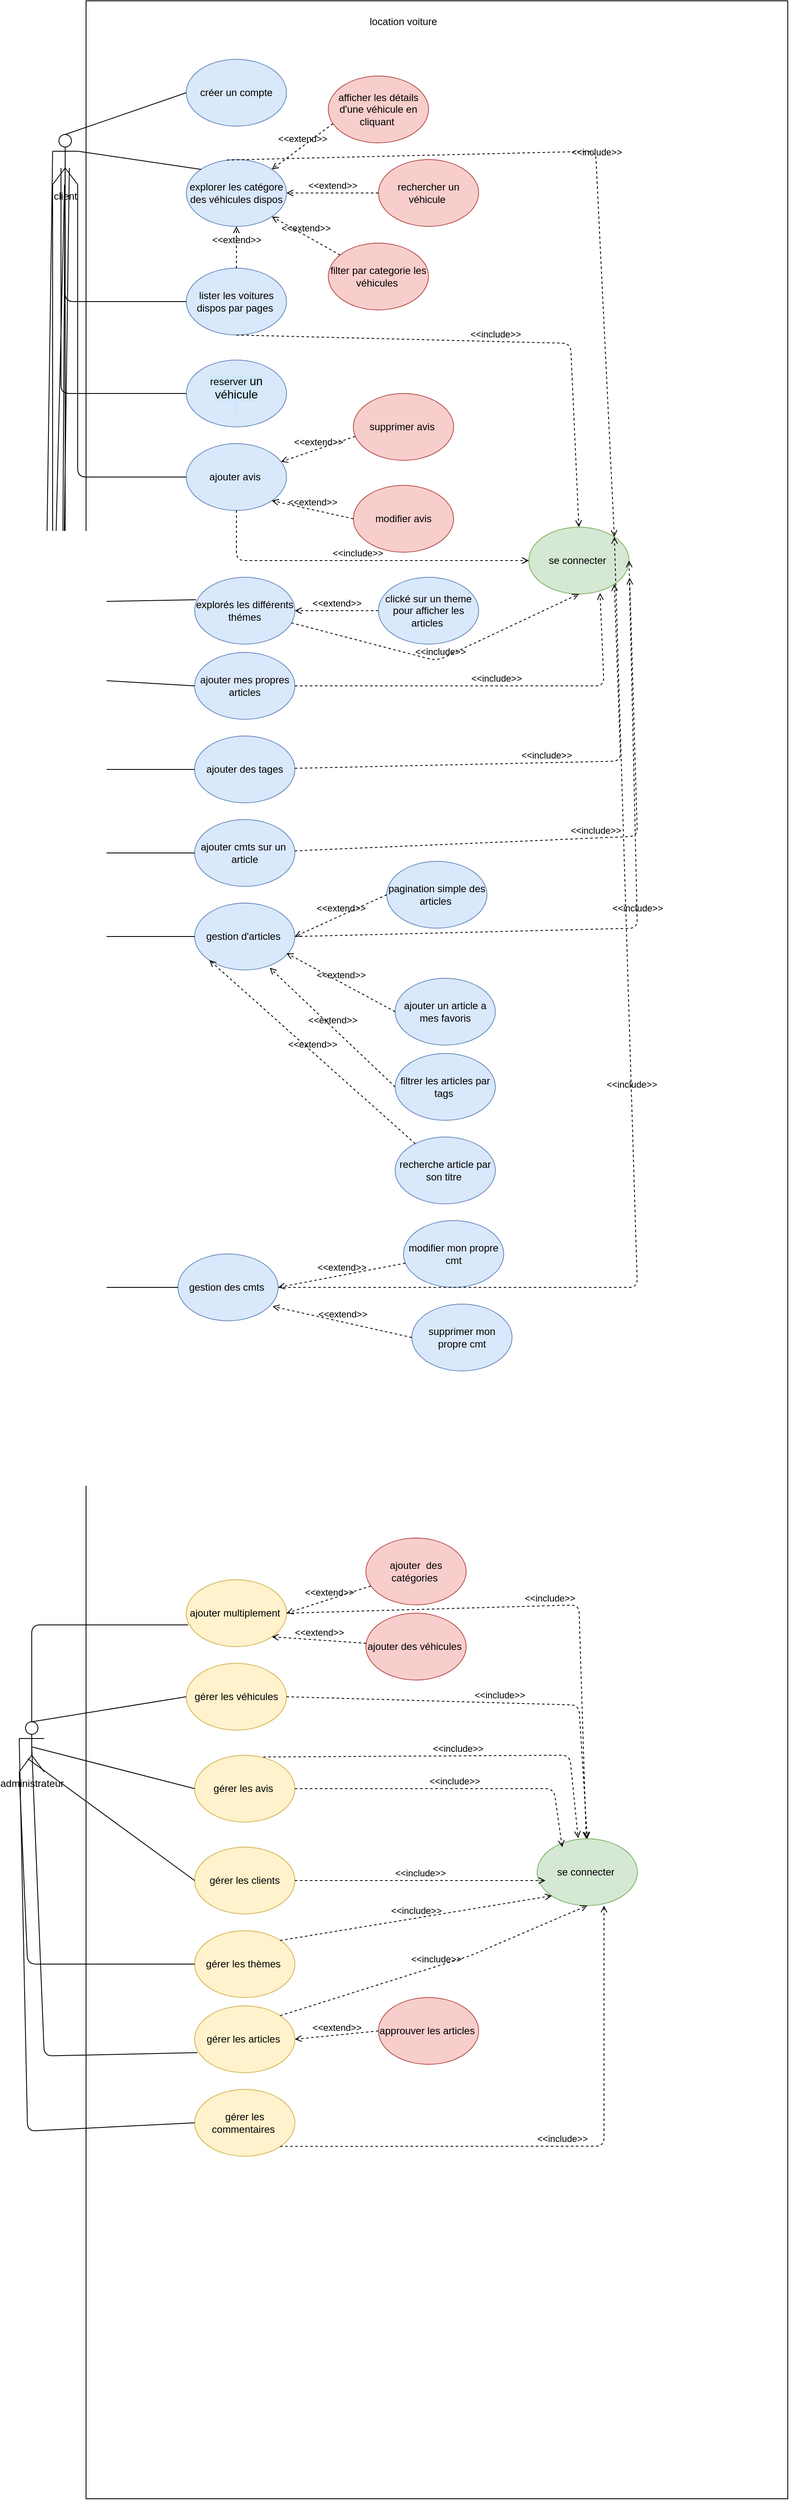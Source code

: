 <mxfile>
    <diagram id="fAA6A-x5xKtfqb4yVwIF" name="Page-1">
        <mxGraphModel dx="1513" dy="1024" grid="1" gridSize="10" guides="1" tooltips="1" connect="1" arrows="1" fold="1" page="1" pageScale="1" pageWidth="850" pageHeight="1100" math="0" shadow="0">
            <root>
                <mxCell id="0"/>
                <mxCell id="1" parent="0"/>
                <mxCell id="2" value="&lt;span style=&quot;color: rgba(0, 0, 0, 0); font-family: monospace; font-size: 0px; text-align: start;&quot;&gt;%3CmxGraphModel%3E%3Croot%3E%3CmxCell%20id%3D%220%22%2F%3E%3CmxCell%20id%3D%221%22%20parent%3D%220%22%2F%3E%3CmxCell%20id%3D%222%22%20value%3D%22reserver%26amp%3Bnbsp%3B%26lt%3Bspan%20style%3D%26quot%3Bfont-family%3A%20%26amp%3Bquot%3BNunito%20Sans%26amp%3Bquot%3B%2C%20sans-serif%3B%20font-size%3A%2014px%3B%20text-align%3A%20start%3B%20background-color%3A%20rgb(255%2C%20255%2C%20255)%3B%26quot%3B%26gt%3Bun%20v%C3%A9hicule%26lt%3B%2Fspan%26gt%3B%26lt%3Bbr%26gt%3B%26amp%3Bnbsp%3B%22%20style%3D%22ellipse%3BwhiteSpace%3Dwrap%3Bhtml%3D1%3B%22%20vertex%3D%221%22%20parent%3D%221%22%3E%3CmxGeometry%20x%3D%22230%22%20y%3D%22330%22%20width%3D%22120%22%20height%3D%2280%22%20as%3D%22geometry%22%2F%3E%3C%2FmxCell%3E%3C%2Froot%3E%3C%2FmxGraphModel%3E&lt;/span&gt;" style="rounded=0;whiteSpace=wrap;html=1;" parent="1" vertex="1">
                    <mxGeometry x="130" y="80" width="840" height="2990" as="geometry"/>
                </mxCell>
                <mxCell id="3" value="location voiture" style="text;html=1;strokeColor=none;fillColor=none;align=center;verticalAlign=middle;whiteSpace=wrap;rounded=0;" parent="1" vertex="1">
                    <mxGeometry x="465" y="90" width="90" height="30" as="geometry"/>
                </mxCell>
                <mxCell id="4" value="client" style="shape=umlActor;verticalLabelPosition=bottom;verticalAlign=top;html=1;outlineConnect=0;" parent="1" vertex="1">
                    <mxGeometry x="90" y="240" width="30" height="60" as="geometry"/>
                </mxCell>
                <mxCell id="5" value="créer un compte" style="ellipse;whiteSpace=wrap;html=1;fillColor=#dae8fc;strokeColor=#6c8ebf;" parent="1" vertex="1">
                    <mxGeometry x="250" y="150" width="120" height="80" as="geometry"/>
                </mxCell>
                <mxCell id="6" value="explorer les catégore des véhicules dispos" style="ellipse;whiteSpace=wrap;html=1;fillColor=#dae8fc;strokeColor=#6c8ebf;" parent="1" vertex="1">
                    <mxGeometry x="250" y="270" width="120" height="80" as="geometry"/>
                </mxCell>
                <mxCell id="7" value="afficher les détails d'une véhicule en cliquant&amp;nbsp;&lt;span style=&quot;color: rgba(0, 0, 0, 0); font-family: monospace; font-size: 0px; text-align: start;&quot;&gt;%3CmxGraphModel%3E%3Croot%3E%3CmxCell%20id%3D%220%22%2F%3E%3CmxCell%20id%3D%221%22%20parent%3D%220%22%2F%3E%3CmxCell%20id%3D%222%22%20value%3D%22%22%20style%3D%22ellipse%3BwhiteSpace%3Dwrap%3Bhtml%3D1%3B%22%20vertex%3D%221%22%20parent%3D%221%22%3E%3CmxGeometry%20x%3D%22230%22%20y%3D%22140%22%20width%3D%22120%22%20height%3D%2280%22%20as%3D%22geometry%22%2F%3E%3C%2FmxCell%3E%3C%2Froot%3E%3C%2FmxGraphModel%3E&lt;/span&gt;" style="ellipse;whiteSpace=wrap;html=1;fillColor=#f8cecc;strokeColor=#b85450;" parent="1" vertex="1">
                    <mxGeometry x="420" y="170" width="120" height="80" as="geometry"/>
                </mxCell>
                <mxCell id="8" value="rechercher un véhicule&amp;nbsp;&lt;span style=&quot;color: rgba(0, 0, 0, 0); font-family: monospace; font-size: 0px; text-align: start;&quot;&gt;%3CmxGraphModel%3E%3Croot%3E%3CmxCell%20id%3D%220%22%2F%3E%3CmxCell%20id%3D%221%22%20parent%3D%220%22%2F%3E%3CmxCell%20id%3D%222%22%20value%3D%22reserver%26amp%3Bnbsp%3B%26lt%3Bspan%20style%3D%26quot%3Bfont-family%3A%20%26amp%3Bquot%3BNunito%20Sans%26amp%3Bquot%3B%2C%20sans-serif%3B%20font-size%3A%2014px%3B%20text-align%3A%20start%3B%20background-color%3A%20rgb(255%2C%20255%2C%20255)%3B%26quot%3B%26gt%3Bun%20v%C3%A9hicule%26lt%3B%2Fspan%26gt%3B%26lt%3Bbr%26gt%3B%26amp%3Bnbsp%3B%22%20style%3D%22ellipse%3BwhiteSpace%3Dwrap%3Bhtml%3D1%3B%22%20vertex%3D%221%22%20parent%3D%221%22%3E%3CmxGeometry%20x%3D%22230%22%20y%3D%22330%22%20width%3D%22120%22%20height%3D%2280%22%20as%3D%22geometry%22%2F%3E%3C%2FmxCell%3E%3C%2Froot%3E%3C%2FmxGraphModel%3E&lt;/span&gt;" style="ellipse;whiteSpace=wrap;html=1;fillColor=#f8cecc;strokeColor=#b85450;" parent="1" vertex="1">
                    <mxGeometry x="480" y="270" width="120" height="80" as="geometry"/>
                </mxCell>
                <mxCell id="9" value="&lt;span style=&quot;background-color: rgb(205, 232, 249);&quot;&gt;reserver&amp;nbsp;&lt;span style=&quot;font-family: &amp;quot;Nunito Sans&amp;quot;, sans-serif; font-size: 14px; text-align: start;&quot;&gt;un véhicule&lt;/span&gt;&lt;br&gt;&amp;nbsp;&lt;/span&gt;" style="ellipse;whiteSpace=wrap;html=1;fillColor=#dae8fc;strokeColor=#6c8ebf;" parent="1" vertex="1">
                    <mxGeometry x="250" y="510" width="120" height="80" as="geometry"/>
                </mxCell>
                <mxCell id="10" value="filter par categorie les véhicules&amp;nbsp;" style="ellipse;whiteSpace=wrap;html=1;fillColor=#f8cecc;strokeColor=#b85450;" parent="1" vertex="1">
                    <mxGeometry x="420" y="370" width="120" height="80" as="geometry"/>
                </mxCell>
                <mxCell id="11" value="ajouter avis&amp;nbsp;" style="ellipse;whiteSpace=wrap;html=1;fillColor=#dae8fc;strokeColor=#6c8ebf;" parent="1" vertex="1">
                    <mxGeometry x="250" y="610" width="120" height="80" as="geometry"/>
                </mxCell>
                <mxCell id="12" value="lister les voitures dispos par pages&amp;nbsp;" style="ellipse;whiteSpace=wrap;html=1;fillColor=#dae8fc;strokeColor=#6c8ebf;" parent="1" vertex="1">
                    <mxGeometry x="250" y="400" width="120" height="80" as="geometry"/>
                </mxCell>
                <mxCell id="13" value="supprimer avis&amp;nbsp;" style="ellipse;whiteSpace=wrap;html=1;fillColor=#f8cecc;strokeColor=#b85450;" parent="1" vertex="1">
                    <mxGeometry x="450" y="550" width="120" height="80" as="geometry"/>
                </mxCell>
                <mxCell id="14" value="modifier avis" style="ellipse;whiteSpace=wrap;html=1;fillColor=#f8cecc;strokeColor=#b85450;" parent="1" vertex="1">
                    <mxGeometry x="450" y="660" width="120" height="80" as="geometry"/>
                </mxCell>
                <mxCell id="15" value="administrateur" style="shape=umlActor;verticalLabelPosition=bottom;verticalAlign=top;html=1;outlineConnect=0;" parent="1" vertex="1">
                    <mxGeometry x="50" y="2140" width="30" height="60" as="geometry"/>
                </mxCell>
                <mxCell id="21" value="" style="endArrow=none;html=1;exitX=0.5;exitY=0;exitDx=0;exitDy=0;exitPerimeter=0;entryX=0;entryY=0.5;entryDx=0;entryDy=0;" parent="1" source="4" target="5" edge="1">
                    <mxGeometry width="50" height="50" relative="1" as="geometry">
                        <mxPoint x="370" y="460" as="sourcePoint"/>
                        <mxPoint x="420" y="410" as="targetPoint"/>
                    </mxGeometry>
                </mxCell>
                <mxCell id="22" value="" style="endArrow=none;html=1;exitX=1;exitY=0.333;exitDx=0;exitDy=0;exitPerimeter=0;entryX=0;entryY=0;entryDx=0;entryDy=0;" parent="1" source="4" target="6" edge="1">
                    <mxGeometry width="50" height="50" relative="1" as="geometry">
                        <mxPoint x="470" y="590" as="sourcePoint"/>
                        <mxPoint x="520" y="540" as="targetPoint"/>
                        <Array as="points"/>
                    </mxGeometry>
                </mxCell>
                <mxCell id="27" value="&amp;lt;&amp;lt;extend&amp;gt;&amp;gt;" style="html=1;verticalAlign=bottom;labelBackgroundColor=none;endArrow=open;endFill=0;dashed=1;entryX=1;entryY=0;entryDx=0;entryDy=0;exitX=0.046;exitY=0.713;exitDx=0;exitDy=0;exitPerimeter=0;" parent="1" source="7" target="6" edge="1">
                    <mxGeometry width="160" relative="1" as="geometry">
                        <mxPoint x="430" y="420" as="sourcePoint"/>
                        <mxPoint x="590" y="420" as="targetPoint"/>
                    </mxGeometry>
                </mxCell>
                <mxCell id="28" value="&amp;lt;&amp;lt;extend&amp;gt;&amp;gt;" style="html=1;verticalAlign=bottom;labelBackgroundColor=none;endArrow=open;endFill=0;dashed=1;entryX=1;entryY=0.5;entryDx=0;entryDy=0;exitX=0;exitY=0.5;exitDx=0;exitDy=0;" parent="1" source="8" target="6" edge="1">
                    <mxGeometry width="160" relative="1" as="geometry">
                        <mxPoint x="435.52" y="237.04" as="sourcePoint"/>
                        <mxPoint x="362.426" y="291.716" as="targetPoint"/>
                    </mxGeometry>
                </mxCell>
                <mxCell id="29" value="&amp;lt;&amp;lt;extend&amp;gt;&amp;gt;" style="html=1;verticalAlign=bottom;labelBackgroundColor=none;endArrow=open;endFill=0;dashed=1;entryX=1;entryY=1;entryDx=0;entryDy=0;" parent="1" source="10" target="6" edge="1">
                    <mxGeometry width="160" relative="1" as="geometry">
                        <mxPoint x="445.52" y="247.04" as="sourcePoint"/>
                        <mxPoint x="372.426" y="301.716" as="targetPoint"/>
                    </mxGeometry>
                </mxCell>
                <mxCell id="30" value="&amp;lt;&amp;lt;extend&amp;gt;&amp;gt;" style="html=1;verticalAlign=bottom;labelBackgroundColor=none;endArrow=open;endFill=0;dashed=1;entryX=0.5;entryY=1;entryDx=0;entryDy=0;exitX=0.5;exitY=0;exitDx=0;exitDy=0;" parent="1" source="12" target="6" edge="1">
                    <mxGeometry width="160" relative="1" as="geometry">
                        <mxPoint x="455.52" y="257.04" as="sourcePoint"/>
                        <mxPoint x="382.426" y="311.716" as="targetPoint"/>
                    </mxGeometry>
                </mxCell>
                <mxCell id="31" value="&amp;lt;&amp;lt;extend&amp;gt;&amp;gt;" style="html=1;verticalAlign=bottom;labelBackgroundColor=none;endArrow=open;endFill=0;dashed=1;exitX=0.018;exitY=0.642;exitDx=0;exitDy=0;exitPerimeter=0;" parent="1" source="13" target="11" edge="1">
                    <mxGeometry width="160" relative="1" as="geometry">
                        <mxPoint x="510" y="530" as="sourcePoint"/>
                        <mxPoint x="670" y="530" as="targetPoint"/>
                    </mxGeometry>
                </mxCell>
                <mxCell id="32" value="&amp;lt;&amp;lt;extend&amp;gt;&amp;gt;" style="html=1;verticalAlign=bottom;labelBackgroundColor=none;endArrow=open;endFill=0;dashed=1;entryX=1;entryY=1;entryDx=0;entryDy=0;exitX=0;exitY=0.5;exitDx=0;exitDy=0;" parent="1" source="14" target="11" edge="1">
                    <mxGeometry width="160" relative="1" as="geometry">
                        <mxPoint x="465.52" y="267.04" as="sourcePoint"/>
                        <mxPoint x="392.426" y="321.716" as="targetPoint"/>
                    </mxGeometry>
                </mxCell>
                <mxCell id="44" value="se connecter&amp;nbsp;" style="ellipse;whiteSpace=wrap;html=1;fillColor=#d5e8d4;strokeColor=#82b366;" parent="1" vertex="1">
                    <mxGeometry x="660" y="710" width="120" height="80" as="geometry"/>
                </mxCell>
                <mxCell id="46" value="&amp;lt;&amp;lt;include&amp;gt;&amp;gt;" style="html=1;verticalAlign=bottom;labelBackgroundColor=none;endArrow=open;endFill=0;dashed=1;entryX=1;entryY=0;entryDx=0;entryDy=0;exitX=0.404;exitY=0.007;exitDx=0;exitDy=0;exitPerimeter=0;" parent="1" source="6" target="44" edge="1">
                    <mxGeometry width="160" relative="1" as="geometry">
                        <mxPoint x="330" y="270" as="sourcePoint"/>
                        <mxPoint x="680" y="440" as="targetPoint"/>
                        <Array as="points">
                            <mxPoint x="740" y="260"/>
                        </Array>
                    </mxGeometry>
                </mxCell>
                <mxCell id="48" value="&amp;lt;&amp;lt;include&amp;gt;&amp;gt;" style="html=1;verticalAlign=bottom;labelBackgroundColor=none;endArrow=open;endFill=0;dashed=1;exitX=0.5;exitY=1;exitDx=0;exitDy=0;entryX=0.5;entryY=0;entryDx=0;entryDy=0;" parent="1" source="12" target="44" edge="1">
                    <mxGeometry width="160" relative="1" as="geometry">
                        <mxPoint x="520" y="500" as="sourcePoint"/>
                        <mxPoint x="680" y="500" as="targetPoint"/>
                        <Array as="points">
                            <mxPoint x="710" y="490"/>
                        </Array>
                    </mxGeometry>
                </mxCell>
                <mxCell id="49" value="&amp;lt;&amp;lt;include&amp;gt;&amp;gt;" style="html=1;verticalAlign=bottom;labelBackgroundColor=none;endArrow=open;endFill=0;dashed=1;exitX=0.5;exitY=1;exitDx=0;exitDy=0;entryX=0;entryY=0.5;entryDx=0;entryDy=0;" parent="1" source="11" target="44" edge="1">
                    <mxGeometry width="160" relative="1" as="geometry">
                        <mxPoint x="320" y="490" as="sourcePoint"/>
                        <mxPoint x="720" y="790" as="targetPoint"/>
                        <Array as="points">
                            <mxPoint x="310" y="750"/>
                        </Array>
                    </mxGeometry>
                </mxCell>
                <mxCell id="88" value="explorés les différents thémes" style="ellipse;whiteSpace=wrap;html=1;fillColor=#dae8fc;strokeColor=#6c8ebf;" parent="1" vertex="1">
                    <mxGeometry x="260" y="770" width="120" height="80" as="geometry"/>
                </mxCell>
                <mxCell id="90" value="ajouter mes propres articles" style="ellipse;whiteSpace=wrap;html=1;fillColor=#dae8fc;strokeColor=#6c8ebf;" parent="1" vertex="1">
                    <mxGeometry x="260" y="860" width="120" height="80" as="geometry"/>
                </mxCell>
                <mxCell id="93" value="ajouter des tages" style="ellipse;whiteSpace=wrap;html=1;fillColor=#dae8fc;strokeColor=#6c8ebf;" parent="1" vertex="1">
                    <mxGeometry x="260" y="960" width="120" height="80" as="geometry"/>
                </mxCell>
                <mxCell id="95" value="ajouter cmts sur un&amp;nbsp; article" style="ellipse;whiteSpace=wrap;html=1;fillColor=#dae8fc;strokeColor=#6c8ebf;" parent="1" vertex="1">
                    <mxGeometry x="260" y="1060" width="120" height="80" as="geometry"/>
                </mxCell>
                <mxCell id="97" value="gestion d'articles&amp;nbsp;" style="ellipse;whiteSpace=wrap;html=1;fillColor=#dae8fc;strokeColor=#6c8ebf;" parent="1" vertex="1">
                    <mxGeometry x="260" y="1160" width="120" height="80" as="geometry"/>
                </mxCell>
                <mxCell id="100" value="pagination simple des articles&amp;nbsp;" style="ellipse;whiteSpace=wrap;html=1;fillColor=#dae8fc;strokeColor=#6c8ebf;" parent="1" vertex="1">
                    <mxGeometry x="490" y="1110" width="120" height="80" as="geometry"/>
                </mxCell>
                <mxCell id="101" value="&amp;lt;&amp;lt;extend&amp;gt;&amp;gt;" style="html=1;verticalAlign=bottom;labelBackgroundColor=none;endArrow=open;endFill=0;dashed=1;entryX=1;entryY=0.5;entryDx=0;entryDy=0;exitX=0;exitY=0.5;exitDx=0;exitDy=0;" parent="1" source="100" target="97" edge="1">
                    <mxGeometry width="160" relative="1" as="geometry">
                        <mxPoint x="430" y="1020" as="sourcePoint"/>
                        <mxPoint x="590" y="1020" as="targetPoint"/>
                    </mxGeometry>
                </mxCell>
                <mxCell id="102" value="ajouter un article a mes favoris" style="ellipse;whiteSpace=wrap;html=1;fillColor=#dae8fc;strokeColor=#6c8ebf;" parent="1" vertex="1">
                    <mxGeometry x="500" y="1250" width="120" height="80" as="geometry"/>
                </mxCell>
                <mxCell id="103" value="&amp;lt;&amp;lt;extend&amp;gt;&amp;gt;" style="html=1;verticalAlign=bottom;labelBackgroundColor=none;endArrow=open;endFill=0;dashed=1;exitX=0;exitY=0.5;exitDx=0;exitDy=0;" parent="1" source="102" edge="1">
                    <mxGeometry width="160" relative="1" as="geometry">
                        <mxPoint x="500" y="1160" as="sourcePoint"/>
                        <mxPoint x="370" y="1220" as="targetPoint"/>
                    </mxGeometry>
                </mxCell>
                <mxCell id="104" value="filtrer les articles par tags&amp;nbsp;" style="ellipse;whiteSpace=wrap;html=1;fillColor=#dae8fc;strokeColor=#6c8ebf;" parent="1" vertex="1">
                    <mxGeometry x="500" y="1340" width="120" height="80" as="geometry"/>
                </mxCell>
                <mxCell id="105" value="&amp;lt;&amp;lt;extend&amp;gt;&amp;gt;" style="html=1;verticalAlign=bottom;labelBackgroundColor=none;endArrow=open;endFill=0;dashed=1;entryX=0.749;entryY=0.968;entryDx=0;entryDy=0;exitX=0;exitY=0.5;exitDx=0;exitDy=0;entryPerimeter=0;" parent="1" source="104" target="97" edge="1">
                    <mxGeometry width="160" relative="1" as="geometry">
                        <mxPoint x="510" y="1250" as="sourcePoint"/>
                        <mxPoint x="372.426" y="1238.284" as="targetPoint"/>
                    </mxGeometry>
                </mxCell>
                <mxCell id="106" value="gestion des cmts&amp;nbsp;" style="ellipse;whiteSpace=wrap;html=1;fillColor=#dae8fc;strokeColor=#6c8ebf;" parent="1" vertex="1">
                    <mxGeometry x="240" y="1580" width="120" height="80" as="geometry"/>
                </mxCell>
                <mxCell id="108" value="modifier mon propre cmt" style="ellipse;whiteSpace=wrap;html=1;fillColor=#dae8fc;strokeColor=#6c8ebf;" parent="1" vertex="1">
                    <mxGeometry x="510" y="1540" width="120" height="80" as="geometry"/>
                </mxCell>
                <mxCell id="109" value="&amp;lt;&amp;lt;extend&amp;gt;&amp;gt;" style="html=1;verticalAlign=bottom;labelBackgroundColor=none;endArrow=open;endFill=0;dashed=1;entryX=1;entryY=0.5;entryDx=0;entryDy=0;" parent="1" source="108" target="106" edge="1">
                    <mxGeometry width="160" relative="1" as="geometry">
                        <mxPoint x="500" y="1340" as="sourcePoint"/>
                        <mxPoint x="330" y="1250" as="targetPoint"/>
                        <Array as="points"/>
                    </mxGeometry>
                </mxCell>
                <mxCell id="111" value="supprimer mon propre cmt" style="ellipse;whiteSpace=wrap;html=1;fillColor=#dae8fc;strokeColor=#6c8ebf;" parent="1" vertex="1">
                    <mxGeometry x="520" y="1640" width="120" height="80" as="geometry"/>
                </mxCell>
                <mxCell id="112" value="&amp;lt;&amp;lt;extend&amp;gt;&amp;gt;" style="html=1;verticalAlign=bottom;labelBackgroundColor=none;endArrow=open;endFill=0;dashed=1;entryX=0.945;entryY=0.784;entryDx=0;entryDy=0;exitX=0;exitY=0.5;exitDx=0;exitDy=0;entryPerimeter=0;" parent="1" source="111" target="106" edge="1">
                    <mxGeometry width="160" relative="1" as="geometry">
                        <mxPoint x="500.0" y="1340" as="sourcePoint"/>
                        <mxPoint x="330" y="1250" as="targetPoint"/>
                    </mxGeometry>
                </mxCell>
                <mxCell id="113" value="recherche article par son titre&amp;nbsp;" style="ellipse;whiteSpace=wrap;html=1;fillColor=#dae8fc;strokeColor=#6c8ebf;" parent="1" vertex="1">
                    <mxGeometry x="500" y="1440" width="120" height="80" as="geometry"/>
                </mxCell>
                <mxCell id="114" value="&amp;lt;&amp;lt;extend&amp;gt;&amp;gt;" style="html=1;verticalAlign=bottom;labelBackgroundColor=none;endArrow=open;endFill=0;dashed=1;entryX=0;entryY=1;entryDx=0;entryDy=0;" parent="1" source="113" target="97" edge="1">
                    <mxGeometry width="160" relative="1" as="geometry">
                        <mxPoint x="500" y="1340" as="sourcePoint"/>
                        <mxPoint x="330" y="1250" as="targetPoint"/>
                    </mxGeometry>
                </mxCell>
                <mxCell id="116" value="clické sur un theme pour afficher les articles&amp;nbsp;" style="ellipse;whiteSpace=wrap;html=1;fillColor=#dae8fc;strokeColor=#6c8ebf;" vertex="1" parent="1">
                    <mxGeometry x="480" y="770" width="120" height="80" as="geometry"/>
                </mxCell>
                <mxCell id="117" value="&amp;lt;&amp;lt;extend&amp;gt;&amp;gt;" style="html=1;verticalAlign=bottom;labelBackgroundColor=none;endArrow=open;endFill=0;dashed=1;" edge="1" parent="1" source="116" target="88">
                    <mxGeometry width="160" relative="1" as="geometry">
                        <mxPoint x="500" y="1160" as="sourcePoint"/>
                        <mxPoint x="390" y="1210" as="targetPoint"/>
                    </mxGeometry>
                </mxCell>
                <mxCell id="118" value="" style="endArrow=none;html=1;exitX=0.5;exitY=0.5;exitDx=0;exitDy=0;exitPerimeter=0;" edge="1" parent="1" source="4" target="12">
                    <mxGeometry width="50" height="50" relative="1" as="geometry">
                        <mxPoint x="600" y="620" as="sourcePoint"/>
                        <mxPoint x="650" y="570" as="targetPoint"/>
                        <Array as="points">
                            <mxPoint x="105" y="440"/>
                        </Array>
                    </mxGeometry>
                </mxCell>
                <mxCell id="119" value="" style="endArrow=none;html=1;exitX=0;exitY=0.5;exitDx=0;exitDy=0;" edge="1" parent="1" source="9">
                    <mxGeometry width="50" height="50" relative="1" as="geometry">
                        <mxPoint x="600" y="620" as="sourcePoint"/>
                        <mxPoint x="100" y="280" as="targetPoint"/>
                        <Array as="points">
                            <mxPoint x="100" y="550"/>
                        </Array>
                    </mxGeometry>
                </mxCell>
                <mxCell id="120" value="" style="endArrow=none;html=1;entryX=1;entryY=1;entryDx=0;entryDy=0;entryPerimeter=0;exitX=0;exitY=0.5;exitDx=0;exitDy=0;" edge="1" parent="1" source="11" target="4">
                    <mxGeometry width="50" height="50" relative="1" as="geometry">
                        <mxPoint x="600" y="620" as="sourcePoint"/>
                        <mxPoint x="650" y="570" as="targetPoint"/>
                        <Array as="points">
                            <mxPoint x="120" y="650"/>
                        </Array>
                    </mxGeometry>
                </mxCell>
                <mxCell id="121" value="" style="endArrow=none;html=1;entryX=0;entryY=1;entryDx=0;entryDy=0;entryPerimeter=0;exitX=0.014;exitY=0.336;exitDx=0;exitDy=0;exitPerimeter=0;" edge="1" parent="1" source="88" target="4">
                    <mxGeometry width="50" height="50" relative="1" as="geometry">
                        <mxPoint x="600" y="620" as="sourcePoint"/>
                        <mxPoint x="650" y="570" as="targetPoint"/>
                        <Array as="points">
                            <mxPoint x="90" y="800"/>
                        </Array>
                    </mxGeometry>
                </mxCell>
                <mxCell id="122" value="" style="endArrow=none;html=1;exitX=0;exitY=0.5;exitDx=0;exitDy=0;" edge="1" parent="1" source="90" target="4">
                    <mxGeometry width="50" height="50" relative="1" as="geometry">
                        <mxPoint x="440" y="630" as="sourcePoint"/>
                        <mxPoint x="490" y="580" as="targetPoint"/>
                        <Array as="points">
                            <mxPoint x="90" y="890"/>
                        </Array>
                    </mxGeometry>
                </mxCell>
                <mxCell id="123" value="" style="endArrow=none;html=1;exitX=0;exitY=0.5;exitDx=0;exitDy=0;" edge="1" parent="1" source="93">
                    <mxGeometry width="50" height="50" relative="1" as="geometry">
                        <mxPoint x="550" y="790" as="sourcePoint"/>
                        <mxPoint x="110" y="280" as="targetPoint"/>
                        <Array as="points">
                            <mxPoint x="100" y="1000"/>
                        </Array>
                    </mxGeometry>
                </mxCell>
                <mxCell id="124" value="" style="endArrow=none;html=1;entryX=0.5;entryY=0.5;entryDx=0;entryDy=0;entryPerimeter=0;exitX=0;exitY=0.5;exitDx=0;exitDy=0;" edge="1" parent="1" source="95" target="4">
                    <mxGeometry width="50" height="50" relative="1" as="geometry">
                        <mxPoint x="380" y="460" as="sourcePoint"/>
                        <mxPoint x="430" y="410" as="targetPoint"/>
                        <Array as="points">
                            <mxPoint x="100" y="1100"/>
                        </Array>
                    </mxGeometry>
                </mxCell>
                <mxCell id="125" value="" style="endArrow=none;html=1;entryX=0.5;entryY=0.5;entryDx=0;entryDy=0;entryPerimeter=0;exitX=0;exitY=0.5;exitDx=0;exitDy=0;" edge="1" parent="1" source="97" target="4">
                    <mxGeometry width="50" height="50" relative="1" as="geometry">
                        <mxPoint x="530" y="920" as="sourcePoint"/>
                        <mxPoint x="580" y="870" as="targetPoint"/>
                        <Array as="points">
                            <mxPoint x="105" y="1200"/>
                        </Array>
                    </mxGeometry>
                </mxCell>
                <mxCell id="127" value="" style="endArrow=none;html=1;entryX=0;entryY=0.333;entryDx=0;entryDy=0;entryPerimeter=0;exitX=0;exitY=0.5;exitDx=0;exitDy=0;" edge="1" parent="1" source="106" target="4">
                    <mxGeometry width="50" height="50" relative="1" as="geometry">
                        <mxPoint x="670" y="1360" as="sourcePoint"/>
                        <mxPoint x="720" y="1310" as="targetPoint"/>
                        <Array as="points">
                            <mxPoint x="70" y="1620"/>
                        </Array>
                    </mxGeometry>
                </mxCell>
                <mxCell id="163" value="ajouter multiplement&amp;nbsp;" style="ellipse;whiteSpace=wrap;html=1;fillColor=#fff2cc;strokeColor=#d6b656;" vertex="1" parent="1">
                    <mxGeometry x="250" y="1970" width="120" height="80" as="geometry"/>
                </mxCell>
                <mxCell id="164" value="gérer les véhicules&lt;br&gt;" style="ellipse;whiteSpace=wrap;html=1;fillColor=#fff2cc;strokeColor=#d6b656;" vertex="1" parent="1">
                    <mxGeometry x="250" y="2070" width="120" height="80" as="geometry"/>
                </mxCell>
                <mxCell id="165" value="gérer les avis&amp;nbsp;" style="ellipse;whiteSpace=wrap;html=1;fillColor=#fff2cc;strokeColor=#d6b656;" vertex="1" parent="1">
                    <mxGeometry x="260" y="2180" width="120" height="80" as="geometry"/>
                </mxCell>
                <mxCell id="166" value="gérer les clients" style="ellipse;whiteSpace=wrap;html=1;fillColor=#fff2cc;strokeColor=#d6b656;" vertex="1" parent="1">
                    <mxGeometry x="260" y="2290" width="120" height="80" as="geometry"/>
                </mxCell>
                <mxCell id="167" value="ajouter&amp;nbsp; des catégories&amp;nbsp;" style="ellipse;whiteSpace=wrap;html=1;fillColor=#f8cecc;strokeColor=#b85450;" vertex="1" parent="1">
                    <mxGeometry x="465" y="1920" width="120" height="80" as="geometry"/>
                </mxCell>
                <mxCell id="168" value="ajouter des véhicules&amp;nbsp;" style="ellipse;whiteSpace=wrap;html=1;fillColor=#f8cecc;strokeColor=#b85450;" vertex="1" parent="1">
                    <mxGeometry x="465" y="2010" width="120" height="80" as="geometry"/>
                </mxCell>
                <mxCell id="170" value="gérer les thèmes&amp;nbsp;" style="ellipse;whiteSpace=wrap;html=1;fillColor=#fff2cc;strokeColor=#d6b656;" vertex="1" parent="1">
                    <mxGeometry x="260" y="2390" width="120" height="80" as="geometry"/>
                </mxCell>
                <mxCell id="171" value="gérer les articles&amp;nbsp;" style="ellipse;whiteSpace=wrap;html=1;fillColor=#fff2cc;strokeColor=#d6b656;" vertex="1" parent="1">
                    <mxGeometry x="260" y="2480" width="120" height="80" as="geometry"/>
                </mxCell>
                <mxCell id="172" value="gérer les commentaires&amp;nbsp;" style="ellipse;whiteSpace=wrap;html=1;fillColor=#fff2cc;strokeColor=#d6b656;" vertex="1" parent="1">
                    <mxGeometry x="260" y="2580" width="120" height="80" as="geometry"/>
                </mxCell>
                <mxCell id="173" value="approuver les articles&amp;nbsp;" style="ellipse;whiteSpace=wrap;html=1;fillColor=#f8cecc;strokeColor=#b85450;" vertex="1" parent="1">
                    <mxGeometry x="480" y="2470" width="120" height="80" as="geometry"/>
                </mxCell>
                <mxCell id="174" value="" style="endArrow=none;html=1;exitX=0.5;exitY=0;exitDx=0;exitDy=0;exitPerimeter=0;entryX=0.017;entryY=0.675;entryDx=0;entryDy=0;entryPerimeter=0;" edge="1" parent="1" source="15" target="163">
                    <mxGeometry width="50" height="50" relative="1" as="geometry">
                        <mxPoint x="760" y="2100" as="sourcePoint"/>
                        <mxPoint x="810" y="2050" as="targetPoint"/>
                        <Array as="points">
                            <mxPoint x="65" y="2024"/>
                        </Array>
                    </mxGeometry>
                </mxCell>
                <mxCell id="175" value="" style="endArrow=none;html=1;exitX=0.5;exitY=0;exitDx=0;exitDy=0;exitPerimeter=0;entryX=0;entryY=0.5;entryDx=0;entryDy=0;" edge="1" parent="1" source="15" target="164">
                    <mxGeometry width="50" height="50" relative="1" as="geometry">
                        <mxPoint x="610" y="2060" as="sourcePoint"/>
                        <mxPoint x="660" y="2010" as="targetPoint"/>
                    </mxGeometry>
                </mxCell>
                <mxCell id="176" value="" style="endArrow=none;html=1;exitX=0.5;exitY=0.5;exitDx=0;exitDy=0;exitPerimeter=0;entryX=0;entryY=0.5;entryDx=0;entryDy=0;" edge="1" parent="1" source="15" target="165">
                    <mxGeometry width="50" height="50" relative="1" as="geometry">
                        <mxPoint x="610" y="2060" as="sourcePoint"/>
                        <mxPoint x="660" y="2010" as="targetPoint"/>
                    </mxGeometry>
                </mxCell>
                <mxCell id="177" value="" style="endArrow=none;html=1;exitX=0.333;exitY=0.733;exitDx=0;exitDy=0;exitPerimeter=0;entryX=0;entryY=0.5;entryDx=0;entryDy=0;" edge="1" parent="1" source="15" target="166">
                    <mxGeometry width="50" height="50" relative="1" as="geometry">
                        <mxPoint x="610" y="2060" as="sourcePoint"/>
                        <mxPoint x="660" y="2010" as="targetPoint"/>
                    </mxGeometry>
                </mxCell>
                <mxCell id="178" value="" style="endArrow=none;html=1;exitX=0;exitY=1;exitDx=0;exitDy=0;exitPerimeter=0;entryX=0;entryY=0.5;entryDx=0;entryDy=0;" edge="1" parent="1" source="15" target="170">
                    <mxGeometry width="50" height="50" relative="1" as="geometry">
                        <mxPoint x="610" y="2310" as="sourcePoint"/>
                        <mxPoint x="660" y="2260" as="targetPoint"/>
                        <Array as="points">
                            <mxPoint x="60" y="2430"/>
                        </Array>
                    </mxGeometry>
                </mxCell>
                <mxCell id="179" value="" style="endArrow=none;html=1;entryX=0.5;entryY=0.5;entryDx=0;entryDy=0;entryPerimeter=0;exitX=0.027;exitY=0.7;exitDx=0;exitDy=0;exitPerimeter=0;" edge="1" parent="1" source="171" target="15">
                    <mxGeometry width="50" height="50" relative="1" as="geometry">
                        <mxPoint x="610" y="2310" as="sourcePoint"/>
                        <mxPoint x="660" y="2260" as="targetPoint"/>
                        <Array as="points">
                            <mxPoint x="80" y="2540"/>
                        </Array>
                    </mxGeometry>
                </mxCell>
                <mxCell id="180" value="" style="endArrow=none;html=1;entryX=0;entryY=0.333;entryDx=0;entryDy=0;entryPerimeter=0;exitX=0;exitY=0.5;exitDx=0;exitDy=0;" edge="1" parent="1" source="172" target="15">
                    <mxGeometry width="50" height="50" relative="1" as="geometry">
                        <mxPoint x="610" y="2310" as="sourcePoint"/>
                        <mxPoint x="660" y="2260" as="targetPoint"/>
                        <Array as="points">
                            <mxPoint x="60" y="2630"/>
                        </Array>
                    </mxGeometry>
                </mxCell>
                <mxCell id="181" value="&amp;lt;&amp;lt;extend&amp;gt;&amp;gt;" style="html=1;verticalAlign=bottom;labelBackgroundColor=none;endArrow=open;endFill=0;dashed=1;entryX=1;entryY=0.5;entryDx=0;entryDy=0;" edge="1" parent="1" source="167" target="163">
                    <mxGeometry width="160" relative="1" as="geometry">
                        <mxPoint x="450" y="2460" as="sourcePoint"/>
                        <mxPoint x="610" y="2460" as="targetPoint"/>
                    </mxGeometry>
                </mxCell>
                <mxCell id="182" value="&amp;lt;&amp;lt;extend&amp;gt;&amp;gt;" style="html=1;verticalAlign=bottom;labelBackgroundColor=none;endArrow=open;endFill=0;dashed=1;entryX=1;entryY=1;entryDx=0;entryDy=0;" edge="1" parent="1" source="168" target="163">
                    <mxGeometry width="160" relative="1" as="geometry">
                        <mxPoint x="440" y="2110" as="sourcePoint"/>
                        <mxPoint x="600" y="2110" as="targetPoint"/>
                    </mxGeometry>
                </mxCell>
                <mxCell id="183" value="&amp;lt;&amp;lt;extend&amp;gt;&amp;gt;" style="html=1;verticalAlign=bottom;labelBackgroundColor=none;endArrow=open;endFill=0;dashed=1;entryX=1;entryY=0.5;entryDx=0;entryDy=0;exitX=0;exitY=0.5;exitDx=0;exitDy=0;" edge="1" parent="1" source="173" target="171">
                    <mxGeometry width="160" relative="1" as="geometry">
                        <mxPoint x="450" y="2470" as="sourcePoint"/>
                        <mxPoint x="610" y="2470" as="targetPoint"/>
                    </mxGeometry>
                </mxCell>
                <mxCell id="184" value="&amp;lt;&amp;lt;include&amp;gt;&amp;gt;" style="html=1;verticalAlign=bottom;labelBackgroundColor=none;endArrow=open;endFill=0;dashed=1;entryX=0.5;entryY=1;entryDx=0;entryDy=0;" edge="1" parent="1" source="88" target="44">
                    <mxGeometry width="160" relative="1" as="geometry">
                        <mxPoint x="690" y="500" as="sourcePoint"/>
                        <mxPoint x="850" y="500" as="targetPoint"/>
                        <Array as="points">
                            <mxPoint x="550" y="870"/>
                        </Array>
                    </mxGeometry>
                </mxCell>
                <mxCell id="185" value="&amp;lt;&amp;lt;include&amp;gt;&amp;gt;" style="html=1;verticalAlign=bottom;labelBackgroundColor=none;endArrow=open;endFill=0;dashed=1;exitX=1;exitY=0.5;exitDx=0;exitDy=0;entryX=0.711;entryY=0.986;entryDx=0;entryDy=0;entryPerimeter=0;" edge="1" parent="1" source="90" target="44">
                    <mxGeometry width="160" relative="1" as="geometry">
                        <mxPoint x="630" y="700" as="sourcePoint"/>
                        <mxPoint x="790" y="700" as="targetPoint"/>
                        <Array as="points">
                            <mxPoint x="750" y="900"/>
                        </Array>
                    </mxGeometry>
                </mxCell>
                <mxCell id="186" value="&amp;lt;&amp;lt;include&amp;gt;&amp;gt;" style="html=1;verticalAlign=bottom;labelBackgroundColor=none;endArrow=open;endFill=0;dashed=1;entryX=1;entryY=1;entryDx=0;entryDy=0;" edge="1" parent="1" source="93" target="44">
                    <mxGeometry width="160" relative="1" as="geometry">
                        <mxPoint x="630" y="970" as="sourcePoint"/>
                        <mxPoint x="790" y="970" as="targetPoint"/>
                        <Array as="points">
                            <mxPoint x="770" y="990"/>
                        </Array>
                    </mxGeometry>
                </mxCell>
                <mxCell id="187" value="&amp;lt;&amp;lt;include&amp;gt;&amp;gt;" style="html=1;verticalAlign=bottom;labelBackgroundColor=none;endArrow=open;endFill=0;dashed=1;entryX=1.006;entryY=0.757;entryDx=0;entryDy=0;entryPerimeter=0;" edge="1" parent="1" source="95" target="44">
                    <mxGeometry width="160" relative="1" as="geometry">
                        <mxPoint x="630" y="970" as="sourcePoint"/>
                        <mxPoint x="790" y="970" as="targetPoint"/>
                        <Array as="points">
                            <mxPoint x="790" y="1080"/>
                        </Array>
                    </mxGeometry>
                </mxCell>
                <mxCell id="188" value="&amp;lt;&amp;lt;include&amp;gt;&amp;gt;" style="html=1;verticalAlign=bottom;labelBackgroundColor=none;endArrow=open;endFill=0;dashed=1;exitX=1;exitY=0.5;exitDx=0;exitDy=0;entryX=1;entryY=0.5;entryDx=0;entryDy=0;" edge="1" parent="1" source="97" target="44">
                    <mxGeometry width="160" relative="1" as="geometry">
                        <mxPoint x="630" y="1150" as="sourcePoint"/>
                        <mxPoint x="790" y="1150" as="targetPoint"/>
                        <Array as="points">
                            <mxPoint x="790" y="1190"/>
                        </Array>
                    </mxGeometry>
                </mxCell>
                <mxCell id="190" value="&amp;lt;&amp;lt;include&amp;gt;&amp;gt;" style="html=1;verticalAlign=bottom;labelBackgroundColor=none;endArrow=open;endFill=0;dashed=1;entryX=1;entryY=0;entryDx=0;entryDy=0;" edge="1" parent="1" source="106" target="44">
                    <mxGeometry width="160" relative="1" as="geometry">
                        <mxPoint x="630" y="1270" as="sourcePoint"/>
                        <mxPoint x="790" y="1270" as="targetPoint"/>
                        <Array as="points">
                            <mxPoint x="790" y="1620"/>
                        </Array>
                    </mxGeometry>
                </mxCell>
                <mxCell id="191" value="se connecter&amp;nbsp;" style="ellipse;whiteSpace=wrap;html=1;fillColor=#d5e8d4;strokeColor=#82b366;" vertex="1" parent="1">
                    <mxGeometry x="670" y="2280" width="120" height="80" as="geometry"/>
                </mxCell>
                <mxCell id="192" value="&amp;lt;&amp;lt;include&amp;gt;&amp;gt;" style="html=1;verticalAlign=bottom;labelBackgroundColor=none;endArrow=open;endFill=0;dashed=1;exitX=1;exitY=0.5;exitDx=0;exitDy=0;" edge="1" parent="1" source="163" target="191">
                    <mxGeometry width="160" relative="1" as="geometry">
                        <mxPoint x="700" y="2130" as="sourcePoint"/>
                        <mxPoint x="860" y="2130" as="targetPoint"/>
                        <Array as="points">
                            <mxPoint x="720" y="2000"/>
                        </Array>
                    </mxGeometry>
                </mxCell>
                <mxCell id="193" value="&amp;lt;&amp;lt;include&amp;gt;&amp;gt;" style="html=1;verticalAlign=bottom;labelBackgroundColor=none;endArrow=open;endFill=0;dashed=1;exitX=1;exitY=0.5;exitDx=0;exitDy=0;entryX=0.5;entryY=0;entryDx=0;entryDy=0;" edge="1" parent="1" source="164" target="191">
                    <mxGeometry width="160" relative="1" as="geometry">
                        <mxPoint x="700" y="2130" as="sourcePoint"/>
                        <mxPoint x="860" y="2130" as="targetPoint"/>
                        <Array as="points">
                            <mxPoint x="720" y="2120"/>
                        </Array>
                    </mxGeometry>
                </mxCell>
                <mxCell id="194" value="&amp;lt;&amp;lt;include&amp;gt;&amp;gt;" style="html=1;verticalAlign=bottom;labelBackgroundColor=none;endArrow=open;endFill=0;dashed=1;exitX=0.685;exitY=0.026;exitDx=0;exitDy=0;entryX=0.409;entryY=-0.011;entryDx=0;entryDy=0;entryPerimeter=0;exitPerimeter=0;" edge="1" parent="1" source="165" target="191">
                    <mxGeometry width="160" relative="1" as="geometry">
                        <mxPoint x="680" y="2190" as="sourcePoint"/>
                        <mxPoint x="840" y="2190" as="targetPoint"/>
                        <Array as="points">
                            <mxPoint x="709" y="2180"/>
                        </Array>
                    </mxGeometry>
                </mxCell>
                <mxCell id="195" value="&amp;lt;&amp;lt;include&amp;gt;&amp;gt;" style="html=1;verticalAlign=bottom;labelBackgroundColor=none;endArrow=open;endFill=0;dashed=1;exitX=1;exitY=0.5;exitDx=0;exitDy=0;" edge="1" parent="1" source="165">
                    <mxGeometry width="160" relative="1" as="geometry">
                        <mxPoint x="540" y="2290" as="sourcePoint"/>
                        <mxPoint x="700" y="2290" as="targetPoint"/>
                        <Array as="points">
                            <mxPoint x="690" y="2220"/>
                        </Array>
                    </mxGeometry>
                </mxCell>
                <mxCell id="196" value="&amp;lt;&amp;lt;include&amp;gt;&amp;gt;" style="html=1;verticalAlign=bottom;labelBackgroundColor=none;endArrow=open;endFill=0;dashed=1;exitX=1;exitY=0.5;exitDx=0;exitDy=0;" edge="1" parent="1" source="166">
                    <mxGeometry width="160" relative="1" as="geometry">
                        <mxPoint x="540" y="2290" as="sourcePoint"/>
                        <mxPoint x="680" y="2330" as="targetPoint"/>
                    </mxGeometry>
                </mxCell>
                <mxCell id="197" value="&amp;lt;&amp;lt;include&amp;gt;&amp;gt;" style="html=1;verticalAlign=bottom;labelBackgroundColor=none;endArrow=open;endFill=0;dashed=1;exitX=1;exitY=1;exitDx=0;exitDy=0;entryX=0.667;entryY=1;entryDx=0;entryDy=0;entryPerimeter=0;" edge="1" parent="1" source="172" target="191">
                    <mxGeometry width="160" relative="1" as="geometry">
                        <mxPoint x="540" y="2580" as="sourcePoint"/>
                        <mxPoint x="700" y="2580" as="targetPoint"/>
                        <Array as="points">
                            <mxPoint x="750" y="2648"/>
                        </Array>
                    </mxGeometry>
                </mxCell>
                <mxCell id="198" value="&amp;lt;&amp;lt;include&amp;gt;&amp;gt;" style="html=1;verticalAlign=bottom;labelBackgroundColor=none;endArrow=open;endFill=0;dashed=1;exitX=1;exitY=0;exitDx=0;exitDy=0;entryX=0.5;entryY=1;entryDx=0;entryDy=0;" edge="1" parent="1" source="171" target="191">
                    <mxGeometry width="160" relative="1" as="geometry">
                        <mxPoint x="540" y="2580" as="sourcePoint"/>
                        <mxPoint x="700" y="2580" as="targetPoint"/>
                        <Array as="points">
                            <mxPoint x="590" y="2420"/>
                        </Array>
                    </mxGeometry>
                </mxCell>
                <mxCell id="199" value="&amp;lt;&amp;lt;include&amp;gt;&amp;gt;" style="html=1;verticalAlign=bottom;labelBackgroundColor=none;endArrow=open;endFill=0;dashed=1;exitX=1;exitY=0;exitDx=0;exitDy=0;entryX=0;entryY=1;entryDx=0;entryDy=0;" edge="1" parent="1" source="170" target="191">
                    <mxGeometry width="160" relative="1" as="geometry">
                        <mxPoint x="540" y="2580" as="sourcePoint"/>
                        <mxPoint x="700" y="2580" as="targetPoint"/>
                    </mxGeometry>
                </mxCell>
            </root>
        </mxGraphModel>
    </diagram>
</mxfile>